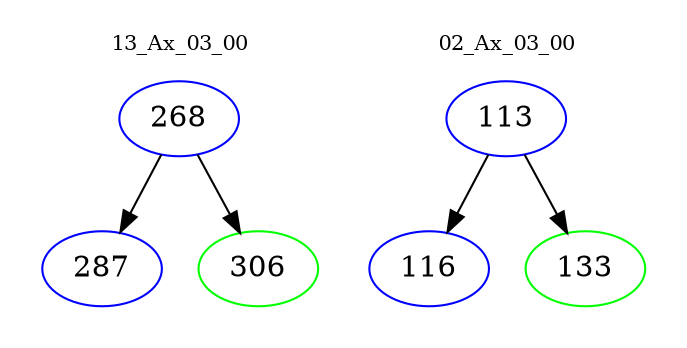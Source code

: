 digraph{
subgraph cluster_0 {
color = white
label = "13_Ax_03_00";
fontsize=10;
T0_268 [label="268", color="blue"]
T0_268 -> T0_287 [color="black"]
T0_287 [label="287", color="blue"]
T0_268 -> T0_306 [color="black"]
T0_306 [label="306", color="green"]
}
subgraph cluster_1 {
color = white
label = "02_Ax_03_00";
fontsize=10;
T1_113 [label="113", color="blue"]
T1_113 -> T1_116 [color="black"]
T1_116 [label="116", color="blue"]
T1_113 -> T1_133 [color="black"]
T1_133 [label="133", color="green"]
}
}
